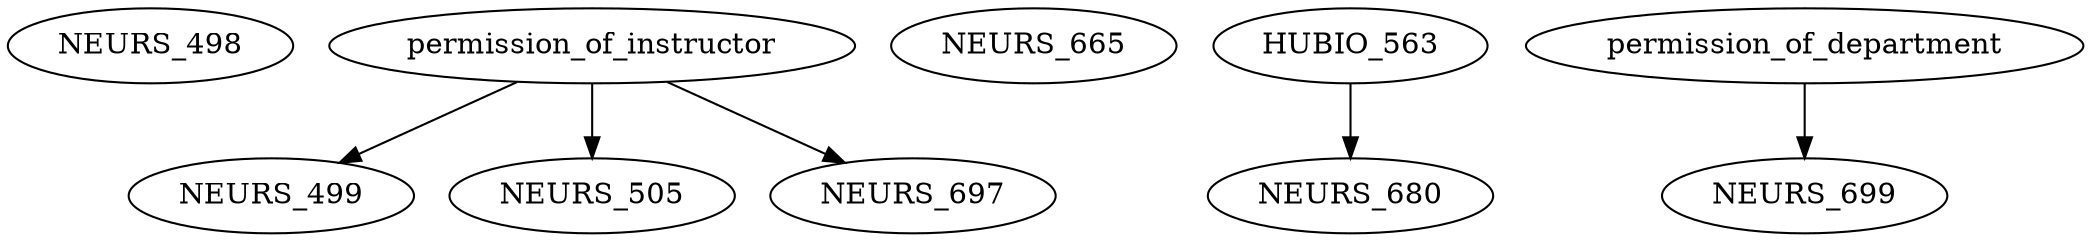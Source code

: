 digraph G {
    NEURS_498;
    edge [color=black];
    permission_of_instructor -> NEURS_499;
    edge [color=black];
    permission_of_instructor -> NEURS_505;
    NEURS_665;
    edge [color=black];
    HUBIO_563 -> NEURS_680;
    edge [color=black];
    permission_of_instructor -> NEURS_697;
    edge [color=black];
    permission_of_department -> NEURS_699;
}
